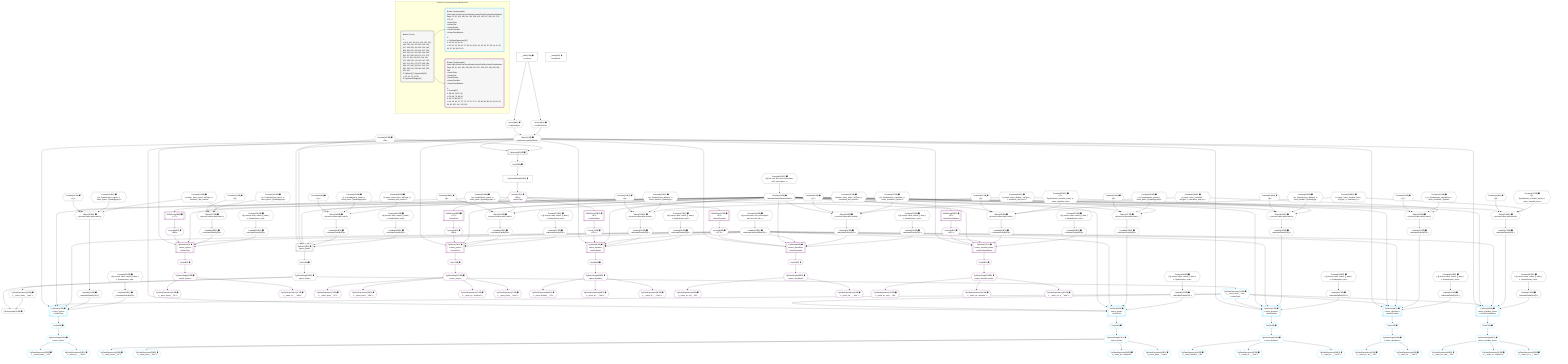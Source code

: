 %%{init: {'themeVariables': { 'fontSize': '12px'}}}%%
graph TD
    classDef path fill:#eee,stroke:#000,color:#000
    classDef plan fill:#fff,stroke-width:1px,color:#000
    classDef itemplan fill:#fff,stroke-width:2px,color:#000
    classDef unbatchedplan fill:#dff,stroke-width:1px,color:#000
    classDef sideeffectplan fill:#fcc,stroke-width:2px,color:#000
    classDef bucket fill:#f6f6f6,color:#000,stroke-width:2px,text-align:left


    %% plan dependencies
    PgSelect7[["PgSelect[7∈0] ➊<br />ᐸunion_itemsᐳ"]]:::plan
    Object10{{"Object[10∈0] ➊<br />ᐸ{pgSettings,withPgClient}ᐳ"}}:::plan
    Constant260{{"Constant[260∈0] ➊<br />ᐸ18ᐳ"}}:::plan
    Lambda106{{"Lambda[106∈0] ➊<br />ᐸcalculateShouldReverseOrderᐳ"}}:::plan
    Lambda109{{"Lambda[109∈0] ➊<br />ᐸcalculateLimitAndOffsetSQLᐳ"}}:::plan
    Lambda184{{"Lambda[184∈0] ➊<br />ᐸcalculateOrderBySQLᐳ"}}:::plan
    Lambda189{{"Lambda[189∈0] ➊<br />ᐸcalculateOrderBySQLᐳ"}}:::plan
    Object10 & Constant260 & Lambda106 & Lambda109 & Lambda184 & Lambda189 --> PgSelect7
    Object113{{"Object[113∈0] ➊<br />ᐸ{reverse,orders,alias,codec}ᐳ"}}:::plan
    Constant110{{"Constant[110∈0] ➊<br />ᐸ[]ᐳ"}}:::plan
    Constant111{{"Constant[111∈0] ➊<br />ᐸ{ s: Symbol(union_topics), n: 'union_topics', [Symbol(pg-sqlᐳ"}}:::plan
    Constant112{{"Constant[112∈0] ➊<br />ᐸ{ name: 'union_topics', sqlType: { t: 'interfaces_and_unionsᐳ"}}:::plan
    Lambda106 & Constant110 & Constant111 & Constant112 --> Object113
    Object127{{"Object[127∈0] ➊<br />ᐸ{reverse,orders,alias,codec}ᐳ"}}:::plan
    Constant124{{"Constant[124∈0] ➊<br />ᐸ[]ᐳ"}}:::plan
    Constant125{{"Constant[125∈0] ➊<br />ᐸ{ s: Symbol(union_posts), n: 'union_posts', [Symbol(pg-sql2-ᐳ"}}:::plan
    Constant126{{"Constant[126∈0] ➊<br />ᐸ{ name: 'union_posts', sqlType: { t: 'interfaces_and_unions.ᐳ"}}:::plan
    Lambda106 & Constant124 & Constant125 & Constant126 --> Object127
    Object141{{"Object[141∈0] ➊<br />ᐸ{reverse,orders,alias,codec}ᐳ"}}:::plan
    Constant138{{"Constant[138∈0] ➊<br />ᐸ[]ᐳ"}}:::plan
    Constant139{{"Constant[139∈0] ➊<br />ᐸ{ s: Symbol(union_dividers), n: 'union_dividers', [Symbol(pgᐳ"}}:::plan
    Constant140{{"Constant[140∈0] ➊<br />ᐸ{ name: 'union_dividers', sqlType: { t: 'interfaces_and_unioᐳ"}}:::plan
    Lambda106 & Constant138 & Constant139 & Constant140 --> Object141
    Object155{{"Object[155∈0] ➊<br />ᐸ{reverse,orders,alias,codec}ᐳ"}}:::plan
    Constant152{{"Constant[152∈0] ➊<br />ᐸ[]ᐳ"}}:::plan
    Constant153{{"Constant[153∈0] ➊<br />ᐸ{ s: Symbol(union_checklists), n: 'union_checklists', [Symboᐳ"}}:::plan
    Constant154{{"Constant[154∈0] ➊<br />ᐸ{ name: 'union_checklists', sqlType: { t: 'interfaces_and_unᐳ"}}:::plan
    Lambda106 & Constant152 & Constant153 & Constant154 --> Object155
    Object169{{"Object[169∈0] ➊<br />ᐸ{reverse,orders,alias,codec}ᐳ"}}:::plan
    Constant166{{"Constant[166∈0] ➊<br />ᐸ[]ᐳ"}}:::plan
    Constant167{{"Constant[167∈0] ➊<br />ᐸ{ s: Symbol(union_checklist_items), n: 'union_checklist_itemᐳ"}}:::plan
    Constant168{{"Constant[168∈0] ➊<br />ᐸ{ name: 'union_checklist_items', sqlType: { t: 'interfaces_aᐳ"}}:::plan
    Lambda106 & Constant166 & Constant167 & Constant168 --> Object169
    Object183{{"Object[183∈0] ➊<br />ᐸ{reverse,orders,alias,codec}ᐳ"}}:::plan
    Constant180{{"Constant[180∈0] ➊<br />ᐸ[]ᐳ"}}:::plan
    Constant181{{"Constant[181∈0] ➊<br />ᐸ{ s: Symbol(union_items), n: 'union_items', [Symbol(pg-sql2-ᐳ"}}:::plan
    Constant182{{"Constant[182∈0] ➊<br />ᐸ{ name: 'union_items', sqlType: { t: 'interfaces_and_unions.ᐳ"}}:::plan
    Lambda106 & Constant180 & Constant181 & Constant182 --> Object183
    Object197{{"Object[197∈0] ➊<br />ᐸ{reverse,orders,alias,codec}ᐳ"}}:::plan
    Constant194{{"Constant[194∈0] ➊<br />ᐸ[]ᐳ"}}:::plan
    Constant195{{"Constant[195∈0] ➊<br />ᐸ{ s: Symbol(union_topics), n: 'union_topics', [Symbol(pg-sqlᐳ"}}:::plan
    Lambda106 & Constant194 & Constant195 & Constant112 --> Object197
    Object211{{"Object[211∈0] ➊<br />ᐸ{reverse,orders,alias,codec}ᐳ"}}:::plan
    Constant208{{"Constant[208∈0] ➊<br />ᐸ[]ᐳ"}}:::plan
    Constant209{{"Constant[209∈0] ➊<br />ᐸ{ s: Symbol(union_posts), n: 'union_posts', [Symbol(pg-sql2-ᐳ"}}:::plan
    Lambda106 & Constant208 & Constant209 & Constant126 --> Object211
    Object225{{"Object[225∈0] ➊<br />ᐸ{reverse,orders,alias,codec}ᐳ"}}:::plan
    Constant222{{"Constant[222∈0] ➊<br />ᐸ[]ᐳ"}}:::plan
    Constant223{{"Constant[223∈0] ➊<br />ᐸ{ s: Symbol(union_dividers), n: 'union_dividers', [Symbol(pgᐳ"}}:::plan
    Lambda106 & Constant222 & Constant223 & Constant140 --> Object225
    Object239{{"Object[239∈0] ➊<br />ᐸ{reverse,orders,alias,codec}ᐳ"}}:::plan
    Constant236{{"Constant[236∈0] ➊<br />ᐸ[]ᐳ"}}:::plan
    Constant237{{"Constant[237∈0] ➊<br />ᐸ{ s: Symbol(union_checklists), n: 'union_checklists', [Symboᐳ"}}:::plan
    Lambda106 & Constant236 & Constant237 & Constant154 --> Object239
    Object253{{"Object[253∈0] ➊<br />ᐸ{reverse,orders,alias,codec}ᐳ"}}:::plan
    Constant250{{"Constant[250∈0] ➊<br />ᐸ[]ᐳ"}}:::plan
    Constant251{{"Constant[251∈0] ➊<br />ᐸ{ s: Symbol(union_checklist_items), n: 'union_checklist_itemᐳ"}}:::plan
    Lambda106 & Constant250 & Constant251 & Constant168 --> Object253
    Access8{{"Access[8∈0] ➊<br />ᐸ2.pgSettingsᐳ"}}:::plan
    Access9{{"Access[9∈0] ➊<br />ᐸ2.withPgClientᐳ"}}:::plan
    Access8 & Access9 --> Object10
    PgPolymorphic14{{"PgPolymorphic[14∈0] ➊"}}:::plan
    PgSelectSingle12{{"PgSelectSingle[12∈0] ➊<br />ᐸunion_itemsᐳ"}}:::plan
    PgClassExpression13{{"PgClassExpression[13∈0] ➊<br />ᐸ__union_items__.”type”ᐳ"}}:::plan
    PgSelectSingle12 & PgClassExpression13 --> PgPolymorphic14
    PgUnionAll53[["PgUnionAll[53∈0] ➊"]]:::plan
    Object10 & Constant260 --> PgUnionAll53
    __Value2["__Value[2∈0] ➊<br />ᐸcontextᐳ"]:::plan
    __Value2 --> Access8
    __Value2 --> Access9
    First11{{"First[11∈0] ➊"}}:::plan
    PgSelect7 --> First11
    First11 --> PgSelectSingle12
    PgSelectSingle12 --> PgClassExpression13
    First55{{"First[55∈0] ➊"}}:::plan
    PgUnionAll53 --> First55
    PgUnionAllSingle56["PgUnionAllSingle[56∈0] ➊"]:::plan
    First55 --> PgUnionAllSingle56
    Constant261{{"Constant[261∈0] ➊<br />ᐸ§{ first: null, last: null, cursorLower: null, cursorUpper: ᐳ"}}:::plan
    Constant261 --> Lambda106
    Constant262{{"Constant[262∈0] ➊<br />ᐸ§{ cursorLower: null, cursorUpper: null, first: null, last: ᐳ"}}:::plan
    Constant262 --> Lambda109
    Lambda114{{"Lambda[114∈0] ➊<br />ᐸcalculateOrderBySQLᐳ"}}:::plan
    Object113 --> Lambda114
    Lambda119{{"Lambda[119∈0] ➊<br />ᐸcalculateOrderBySQLᐳ"}}:::plan
    Constant263{{"Constant[263∈0] ➊<br />ᐸ§{ reverse: false, orders: [], alias: { s: Symbol(union_topiᐳ"}}:::plan
    Constant263 --> Lambda119
    Lambda128{{"Lambda[128∈0] ➊<br />ᐸcalculateOrderBySQLᐳ"}}:::plan
    Object127 --> Lambda128
    Lambda133{{"Lambda[133∈0] ➊<br />ᐸcalculateOrderBySQLᐳ"}}:::plan
    Constant264{{"Constant[264∈0] ➊<br />ᐸ§{ reverse: false, orders: [], alias: { s: Symbol(union_postᐳ"}}:::plan
    Constant264 --> Lambda133
    Lambda142{{"Lambda[142∈0] ➊<br />ᐸcalculateOrderBySQLᐳ"}}:::plan
    Object141 --> Lambda142
    Lambda147{{"Lambda[147∈0] ➊<br />ᐸcalculateOrderBySQLᐳ"}}:::plan
    Constant265{{"Constant[265∈0] ➊<br />ᐸ§{ reverse: false, orders: [], alias: { s: Symbol(union_diviᐳ"}}:::plan
    Constant265 --> Lambda147
    Lambda156{{"Lambda[156∈0] ➊<br />ᐸcalculateOrderBySQLᐳ"}}:::plan
    Object155 --> Lambda156
    Lambda161{{"Lambda[161∈0] ➊<br />ᐸcalculateOrderBySQLᐳ"}}:::plan
    Constant266{{"Constant[266∈0] ➊<br />ᐸ§{ reverse: false, orders: [], alias: { s: Symbol(union_checᐳ"}}:::plan
    Constant266 --> Lambda161
    Lambda170{{"Lambda[170∈0] ➊<br />ᐸcalculateOrderBySQLᐳ"}}:::plan
    Object169 --> Lambda170
    Lambda175{{"Lambda[175∈0] ➊<br />ᐸcalculateOrderBySQLᐳ"}}:::plan
    Constant267{{"Constant[267∈0] ➊<br />ᐸ§{ reverse: false, orders: [], alias: { s: Symbol(union_checᐳ"}}:::plan
    Constant267 --> Lambda175
    Object183 --> Lambda184
    Constant268{{"Constant[268∈0] ➊<br />ᐸ§{ reverse: false, orders: [], alias: { s: Symbol(union_itemᐳ"}}:::plan
    Constant268 --> Lambda189
    Lambda198{{"Lambda[198∈0] ➊<br />ᐸcalculateOrderBySQLᐳ"}}:::plan
    Object197 --> Lambda198
    Lambda203{{"Lambda[203∈0] ➊<br />ᐸcalculateOrderBySQLᐳ"}}:::plan
    Constant269{{"Constant[269∈0] ➊<br />ᐸ§{ reverse: false, orders: [], alias: { s: Symbol(union_topiᐳ"}}:::plan
    Constant269 --> Lambda203
    Lambda212{{"Lambda[212∈0] ➊<br />ᐸcalculateOrderBySQLᐳ"}}:::plan
    Object211 --> Lambda212
    Lambda217{{"Lambda[217∈0] ➊<br />ᐸcalculateOrderBySQLᐳ"}}:::plan
    Constant270{{"Constant[270∈0] ➊<br />ᐸ§{ reverse: false, orders: [], alias: { s: Symbol(union_postᐳ"}}:::plan
    Constant270 --> Lambda217
    Lambda226{{"Lambda[226∈0] ➊<br />ᐸcalculateOrderBySQLᐳ"}}:::plan
    Object225 --> Lambda226
    Lambda231{{"Lambda[231∈0] ➊<br />ᐸcalculateOrderBySQLᐳ"}}:::plan
    Constant271{{"Constant[271∈0] ➊<br />ᐸ§{ reverse: false, orders: [], alias: { s: Symbol(union_diviᐳ"}}:::plan
    Constant271 --> Lambda231
    Lambda240{{"Lambda[240∈0] ➊<br />ᐸcalculateOrderBySQLᐳ"}}:::plan
    Object239 --> Lambda240
    Lambda245{{"Lambda[245∈0] ➊<br />ᐸcalculateOrderBySQLᐳ"}}:::plan
    Constant272{{"Constant[272∈0] ➊<br />ᐸ§{ reverse: false, orders: [], alias: { s: Symbol(union_checᐳ"}}:::plan
    Constant272 --> Lambda245
    Lambda254{{"Lambda[254∈0] ➊<br />ᐸcalculateOrderBySQLᐳ"}}:::plan
    Object253 --> Lambda254
    Lambda259{{"Lambda[259∈0] ➊<br />ᐸcalculateOrderBySQLᐳ"}}:::plan
    Constant273{{"Constant[273∈0] ➊<br />ᐸ§{ reverse: false, orders: [], alias: { s: Symbol(union_checᐳ"}}:::plan
    Constant273 --> Lambda259
    __Value4["__Value[4∈0] ➊<br />ᐸrootValueᐳ"]:::plan
    PgSelect16[["PgSelect[16∈1] ➊<br />ᐸunion_topicsᐳ<br />ᐳUnionTopic"]]:::plan
    PgClassExpression15{{"PgClassExpression[15∈1] ➊<br />ᐸ__union_items__.”id”ᐳ<br />ᐳUnionTopic"}}:::plan
    Object10 & PgClassExpression15 & Lambda106 & Lambda109 & Lambda114 & Lambda119 --> PgSelect16
    PgSelect24[["PgSelect[24∈1] ➊<br />ᐸunion_postsᐳ<br />ᐳUnionPost"]]:::plan
    Object10 & PgClassExpression15 & Lambda106 & Lambda109 & Lambda128 & Lambda133 --> PgSelect24
    PgSelect32[["PgSelect[32∈1] ➊<br />ᐸunion_dividersᐳ<br />ᐳUnionDivider"]]:::plan
    Object10 & PgClassExpression15 & Lambda106 & Lambda109 & Lambda142 & Lambda147 --> PgSelect32
    PgSelect39[["PgSelect[39∈1] ➊<br />ᐸunion_checklistsᐳ<br />ᐳUnionChecklist"]]:::plan
    Object10 & PgClassExpression15 & Lambda106 & Lambda109 & Lambda156 & Lambda161 --> PgSelect39
    PgSelect45[["PgSelect[45∈1] ➊<br />ᐸunion_checklist_itemsᐳ<br />ᐳUnionChecklistItem"]]:::plan
    Object10 & PgClassExpression15 & Lambda106 & Lambda109 & Lambda170 & Lambda175 --> PgSelect45
    PgSelectSingle12 --> PgClassExpression15
    First20{{"First[20∈1] ➊"}}:::plan
    PgSelect16 --> First20
    PgSelectSingle21{{"PgSelectSingle[21∈1] ➊<br />ᐸunion_topicsᐳ"}}:::plan
    First20 --> PgSelectSingle21
    PgClassExpression22{{"PgClassExpression[22∈1] ➊<br />ᐸ__union_topics__.”id”ᐳ"}}:::plan
    PgSelectSingle21 --> PgClassExpression22
    PgClassExpression23{{"PgClassExpression[23∈1] ➊<br />ᐸ__union_to...__.”title”ᐳ"}}:::plan
    PgSelectSingle21 --> PgClassExpression23
    First26{{"First[26∈1] ➊"}}:::plan
    PgSelect24 --> First26
    PgSelectSingle27{{"PgSelectSingle[27∈1] ➊<br />ᐸunion_postsᐳ"}}:::plan
    First26 --> PgSelectSingle27
    PgClassExpression28{{"PgClassExpression[28∈1] ➊<br />ᐸ__union_posts__.”id”ᐳ"}}:::plan
    PgSelectSingle27 --> PgClassExpression28
    PgClassExpression29{{"PgClassExpression[29∈1] ➊<br />ᐸ__union_posts__.”title”ᐳ"}}:::plan
    PgSelectSingle27 --> PgClassExpression29
    PgClassExpression30{{"PgClassExpression[30∈1] ➊<br />ᐸ__union_po...scription”ᐳ"}}:::plan
    PgSelectSingle27 --> PgClassExpression30
    PgClassExpression31{{"PgClassExpression[31∈1] ➊<br />ᐸ__union_posts__.”note”ᐳ"}}:::plan
    PgSelectSingle27 --> PgClassExpression31
    First34{{"First[34∈1] ➊"}}:::plan
    PgSelect32 --> First34
    PgSelectSingle35{{"PgSelectSingle[35∈1] ➊<br />ᐸunion_dividersᐳ"}}:::plan
    First34 --> PgSelectSingle35
    PgClassExpression36{{"PgClassExpression[36∈1] ➊<br />ᐸ__union_dividers__.”id”ᐳ"}}:::plan
    PgSelectSingle35 --> PgClassExpression36
    PgClassExpression37{{"PgClassExpression[37∈1] ➊<br />ᐸ__union_di...__.”title”ᐳ"}}:::plan
    PgSelectSingle35 --> PgClassExpression37
    PgClassExpression38{{"PgClassExpression[38∈1] ➊<br />ᐸ__union_di...__.”color”ᐳ"}}:::plan
    PgSelectSingle35 --> PgClassExpression38
    First41{{"First[41∈1] ➊"}}:::plan
    PgSelect39 --> First41
    PgSelectSingle42{{"PgSelectSingle[42∈1] ➊<br />ᐸunion_checklistsᐳ"}}:::plan
    First41 --> PgSelectSingle42
    PgClassExpression43{{"PgClassExpression[43∈1] ➊<br />ᐸ__union_ch...sts__.”id”ᐳ"}}:::plan
    PgSelectSingle42 --> PgClassExpression43
    PgClassExpression44{{"PgClassExpression[44∈1] ➊<br />ᐸ__union_ch...__.”title”ᐳ"}}:::plan
    PgSelectSingle42 --> PgClassExpression44
    First47{{"First[47∈1] ➊"}}:::plan
    PgSelect45 --> First47
    PgSelectSingle48{{"PgSelectSingle[48∈1] ➊<br />ᐸunion_checklist_itemsᐳ"}}:::plan
    First47 --> PgSelectSingle48
    PgClassExpression49{{"PgClassExpression[49∈1] ➊<br />ᐸ__union_ch...ems__.”id”ᐳ"}}:::plan
    PgSelectSingle48 --> PgClassExpression49
    PgClassExpression50{{"PgClassExpression[50∈1] ➊<br />ᐸ__union_ch...scription”ᐳ"}}:::plan
    PgSelectSingle48 --> PgClassExpression50
    PgClassExpression51{{"PgClassExpression[51∈1] ➊<br />ᐸ__union_ch...s__.”note”ᐳ"}}:::plan
    PgSelectSingle48 --> PgClassExpression51
    PgSelect60[["PgSelect[60∈2] ➊<br />ᐸunion_topicsᐳ<br />ᐳUnionTopic"]]:::plan
    Access59{{"Access[59∈2] ➊<br />ᐸ58.0ᐳ"}}:::plan
    Object10 & Access59 & Lambda106 & Lambda109 & Lambda198 & Lambda203 --> PgSelect60
    PgSelect70[["PgSelect[70∈2] ➊<br />ᐸunion_postsᐳ<br />ᐳUnionPost"]]:::plan
    Access69{{"Access[69∈2] ➊<br />ᐸ68.0ᐳ"}}:::plan
    Object10 & Access69 & Lambda106 & Lambda109 & Lambda212 & Lambda217 --> PgSelect70
    PgSelect80[["PgSelect[80∈2] ➊<br />ᐸunion_dividersᐳ<br />ᐳUnionDivider"]]:::plan
    Access79{{"Access[79∈2] ➊<br />ᐸ78.0ᐳ"}}:::plan
    Object10 & Access79 & Lambda106 & Lambda109 & Lambda226 & Lambda231 --> PgSelect80
    PgSelect89[["PgSelect[89∈2] ➊<br />ᐸunion_checklistsᐳ<br />ᐳUnionChecklist"]]:::plan
    Access88{{"Access[88∈2] ➊<br />ᐸ87.0ᐳ"}}:::plan
    Object10 & Access88 & Lambda106 & Lambda109 & Lambda240 & Lambda245 --> PgSelect89
    PgSelect97[["PgSelect[97∈2] ➊<br />ᐸunion_checklist_itemsᐳ<br />ᐳUnionChecklistItem"]]:::plan
    Access96{{"Access[96∈2] ➊<br />ᐸ95.0ᐳ"}}:::plan
    Object10 & Access96 & Lambda106 & Lambda109 & Lambda254 & Lambda259 --> PgSelect97
    Access57{{"Access[57∈2] ➊<br />ᐸ56.1ᐳ<br />ᐳUnionTopic"}}:::plan
    PgUnionAllSingle56 --> Access57
    JSONParse58[["JSONParse[58∈2] ➊<br />ᐸ57ᐳ"]]:::plan
    Access57 --> JSONParse58
    JSONParse58 --> Access59
    First64{{"First[64∈2] ➊"}}:::plan
    PgSelect60 --> First64
    PgSelectSingle65{{"PgSelectSingle[65∈2] ➊<br />ᐸunion_topicsᐳ"}}:::plan
    First64 --> PgSelectSingle65
    PgClassExpression66{{"PgClassExpression[66∈2] ➊<br />ᐸ__union_topics__.”id”ᐳ"}}:::plan
    PgSelectSingle65 --> PgClassExpression66
    PgClassExpression67{{"PgClassExpression[67∈2] ➊<br />ᐸ__union_to...__.”title”ᐳ"}}:::plan
    PgSelectSingle65 --> PgClassExpression67
    JSONParse68[["JSONParse[68∈2] ➊<br />ᐸ57ᐳ<br />ᐳUnionPost"]]:::plan
    Access57 --> JSONParse68
    JSONParse68 --> Access69
    First72{{"First[72∈2] ➊"}}:::plan
    PgSelect70 --> First72
    PgSelectSingle73{{"PgSelectSingle[73∈2] ➊<br />ᐸunion_postsᐳ"}}:::plan
    First72 --> PgSelectSingle73
    PgClassExpression74{{"PgClassExpression[74∈2] ➊<br />ᐸ__union_posts__.”id”ᐳ"}}:::plan
    PgSelectSingle73 --> PgClassExpression74
    PgClassExpression75{{"PgClassExpression[75∈2] ➊<br />ᐸ__union_posts__.”title”ᐳ"}}:::plan
    PgSelectSingle73 --> PgClassExpression75
    PgClassExpression76{{"PgClassExpression[76∈2] ➊<br />ᐸ__union_po...scription”ᐳ"}}:::plan
    PgSelectSingle73 --> PgClassExpression76
    PgClassExpression77{{"PgClassExpression[77∈2] ➊<br />ᐸ__union_posts__.”note”ᐳ"}}:::plan
    PgSelectSingle73 --> PgClassExpression77
    JSONParse78[["JSONParse[78∈2] ➊<br />ᐸ57ᐳ<br />ᐳUnionDivider"]]:::plan
    Access57 --> JSONParse78
    JSONParse78 --> Access79
    First82{{"First[82∈2] ➊"}}:::plan
    PgSelect80 --> First82
    PgSelectSingle83{{"PgSelectSingle[83∈2] ➊<br />ᐸunion_dividersᐳ"}}:::plan
    First82 --> PgSelectSingle83
    PgClassExpression84{{"PgClassExpression[84∈2] ➊<br />ᐸ__union_dividers__.”id”ᐳ"}}:::plan
    PgSelectSingle83 --> PgClassExpression84
    PgClassExpression85{{"PgClassExpression[85∈2] ➊<br />ᐸ__union_di...__.”title”ᐳ"}}:::plan
    PgSelectSingle83 --> PgClassExpression85
    PgClassExpression86{{"PgClassExpression[86∈2] ➊<br />ᐸ__union_di...__.”color”ᐳ"}}:::plan
    PgSelectSingle83 --> PgClassExpression86
    JSONParse87[["JSONParse[87∈2] ➊<br />ᐸ57ᐳ<br />ᐳUnionChecklist"]]:::plan
    Access57 --> JSONParse87
    JSONParse87 --> Access88
    First91{{"First[91∈2] ➊"}}:::plan
    PgSelect89 --> First91
    PgSelectSingle92{{"PgSelectSingle[92∈2] ➊<br />ᐸunion_checklistsᐳ"}}:::plan
    First91 --> PgSelectSingle92
    PgClassExpression93{{"PgClassExpression[93∈2] ➊<br />ᐸ__union_ch...sts__.”id”ᐳ"}}:::plan
    PgSelectSingle92 --> PgClassExpression93
    PgClassExpression94{{"PgClassExpression[94∈2] ➊<br />ᐸ__union_ch...__.”title”ᐳ"}}:::plan
    PgSelectSingle92 --> PgClassExpression94
    JSONParse95[["JSONParse[95∈2] ➊<br />ᐸ57ᐳ<br />ᐳUnionChecklistItem"]]:::plan
    Access57 --> JSONParse95
    JSONParse95 --> Access96
    First99{{"First[99∈2] ➊"}}:::plan
    PgSelect97 --> First99
    PgSelectSingle100{{"PgSelectSingle[100∈2] ➊<br />ᐸunion_checklist_itemsᐳ"}}:::plan
    First99 --> PgSelectSingle100
    PgClassExpression101{{"PgClassExpression[101∈2] ➊<br />ᐸ__union_ch...ems__.”id”ᐳ"}}:::plan
    PgSelectSingle100 --> PgClassExpression101
    PgClassExpression102{{"PgClassExpression[102∈2] ➊<br />ᐸ__union_ch...scription”ᐳ"}}:::plan
    PgSelectSingle100 --> PgClassExpression102
    PgClassExpression103{{"PgClassExpression[103∈2] ➊<br />ᐸ__union_ch...s__.”note”ᐳ"}}:::plan
    PgSelectSingle100 --> PgClassExpression103

    %% define steps

    subgraph "Buckets for queries/unions-table/by-id-18"
    Bucket0("Bucket 0 (root)<br /><br />1: <br />ᐳ: 8, 9, 110, 111, 112, 124, 125, 126, 138, 139, 140, 152, 153, 154, 166, 167, 168, 180, 181, 182, 194, 195, 208, 209, 222, 223, 236, 237, 250, 251, 260, 261, 262, 263, 264, 265, 266, 267, 268, 269, 270, 271, 272, 273, 10, 106, 109, 113, 114, 119, 127, 128, 133, 141, 142, 147, 155, 156, 161, 169, 170, 175, 183, 184, 189, 197, 198, 203, 211, 212, 217, 225, 226, 231, 239, 240, 245, 253, 254, 259<br />2: PgSelect[7], PgUnionAll[53]<br />ᐳ: 11, 12, 13, 14, 55<br />3: PgUnionAllSingle[56]"):::bucket
    classDef bucket0 stroke:#696969
    class Bucket0,__Value2,__Value4,PgSelect7,Access8,Access9,Object10,First11,PgSelectSingle12,PgClassExpression13,PgPolymorphic14,PgUnionAll53,First55,PgUnionAllSingle56,Lambda106,Lambda109,Constant110,Constant111,Constant112,Object113,Lambda114,Lambda119,Constant124,Constant125,Constant126,Object127,Lambda128,Lambda133,Constant138,Constant139,Constant140,Object141,Lambda142,Lambda147,Constant152,Constant153,Constant154,Object155,Lambda156,Lambda161,Constant166,Constant167,Constant168,Object169,Lambda170,Lambda175,Constant180,Constant181,Constant182,Object183,Lambda184,Lambda189,Constant194,Constant195,Object197,Lambda198,Lambda203,Constant208,Constant209,Object211,Lambda212,Lambda217,Constant222,Constant223,Object225,Lambda226,Lambda231,Constant236,Constant237,Object239,Lambda240,Lambda245,Constant250,Constant251,Object253,Lambda254,Lambda259,Constant260,Constant261,Constant262,Constant263,Constant264,Constant265,Constant266,Constant267,Constant268,Constant269,Constant270,Constant271,Constant272,Constant273 bucket0
    Bucket1("Bucket 1 (polymorphic)<br />UnionTopic,UnionPost,UnionDivider,UnionChecklist,UnionChecklistItem<br />Deps: 12, 10, 106, 109, 114, 119, 128, 133, 142, 147, 156, 161, 170, 175, 14<br />ᐳUnionTopic<br />ᐳUnionPost<br />ᐳUnionDivider<br />ᐳUnionChecklist<br />ᐳUnionChecklistItem<br /><br />1: <br />ᐳ: PgClassExpression[15]<br />2: 16, 24, 32, 39, 45<br />ᐳ: 20, 21, 22, 23, 26, 27, 28, 29, 30, 31, 34, 35, 36, 37, 38, 41, 42, 43, 44, 47, 48, 49, 50, 51"):::bucket
    classDef bucket1 stroke:#00bfff
    class Bucket1,PgClassExpression15,PgSelect16,First20,PgSelectSingle21,PgClassExpression22,PgClassExpression23,PgSelect24,First26,PgSelectSingle27,PgClassExpression28,PgClassExpression29,PgClassExpression30,PgClassExpression31,PgSelect32,First34,PgSelectSingle35,PgClassExpression36,PgClassExpression37,PgClassExpression38,PgSelect39,First41,PgSelectSingle42,PgClassExpression43,PgClassExpression44,PgSelect45,First47,PgSelectSingle48,PgClassExpression49,PgClassExpression50,PgClassExpression51 bucket1
    Bucket2("Bucket 2 (polymorphic)<br />UnionTopic,UnionPost,UnionDivider,UnionChecklist,UnionChecklistItem<br />Deps: 56, 10, 106, 109, 198, 203, 212, 217, 226, 231, 240, 245, 254, 259<br />ᐳUnionTopic<br />ᐳUnionPost<br />ᐳUnionDivider<br />ᐳUnionChecklist<br />ᐳUnionChecklistItem<br /><br />1: <br />ᐳ: Access[57]<br />2: 58, 68, 78, 87, 95<br />ᐳ: 59, 69, 79, 88, 96<br />3: 60, 70, 80, 89, 97<br />ᐳ: 64, 65, 66, 67, 72, 73, 74, 75, 76, 77, 82, 83, 84, 85, 86, 91, 92, 93, 94, 99, 100, 101, 102, 103"):::bucket
    classDef bucket2 stroke:#7f007f
    class Bucket2,Access57,JSONParse58,Access59,PgSelect60,First64,PgSelectSingle65,PgClassExpression66,PgClassExpression67,JSONParse68,Access69,PgSelect70,First72,PgSelectSingle73,PgClassExpression74,PgClassExpression75,PgClassExpression76,PgClassExpression77,JSONParse78,Access79,PgSelect80,First82,PgSelectSingle83,PgClassExpression84,PgClassExpression85,PgClassExpression86,JSONParse87,Access88,PgSelect89,First91,PgSelectSingle92,PgClassExpression93,PgClassExpression94,JSONParse95,Access96,PgSelect97,First99,PgSelectSingle100,PgClassExpression101,PgClassExpression102,PgClassExpression103 bucket2
    Bucket0 --> Bucket1 & Bucket2
    end